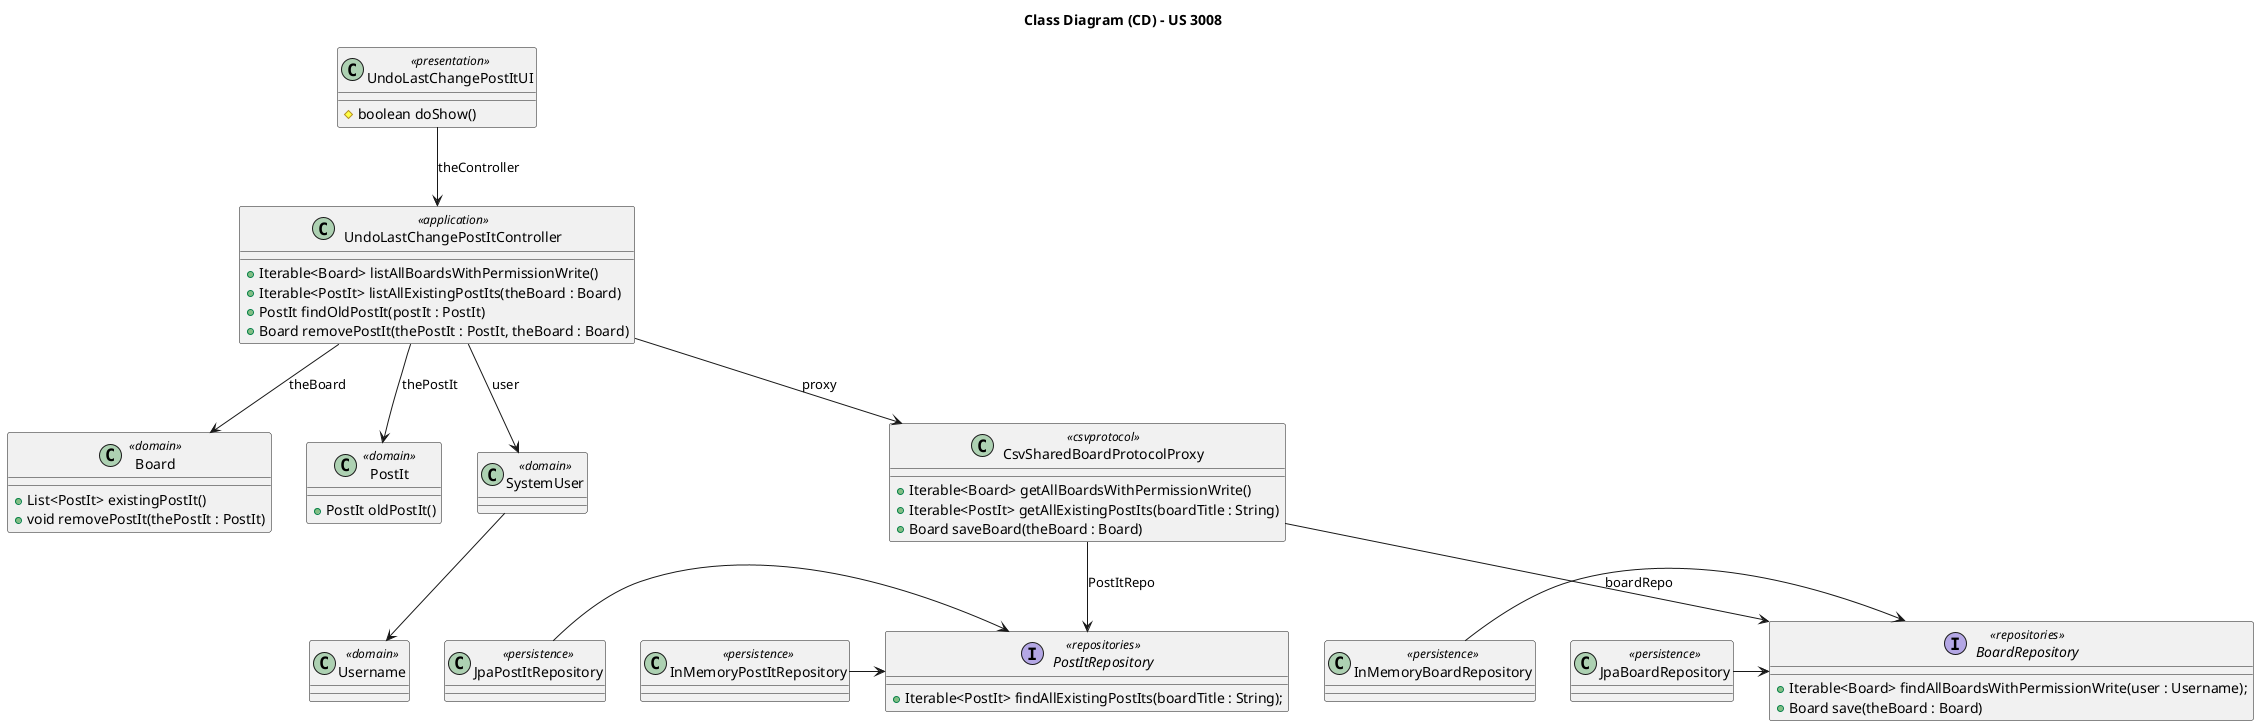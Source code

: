 @startuml

title Class Diagram (CD) - US 3008

'Classes
class UndoLastChangePostItUI <<presentation>> {
    #boolean doShow()
}

class Board <<domain>> {
    +List<PostIt> existingPostIt()
    +void removePostIt(thePostIt : PostIt)
}

class PostIt <<domain>> {
    +PostIt oldPostIt()
}

class SystemUser <<domain>> {}

class Username <<domain>> {}

class UndoLastChangePostItController <<application>> {
    +Iterable<Board> listAllBoardsWithPermissionWrite()
    +Iterable<PostIt> listAllExistingPostIts(theBoard : Board)
    +PostIt findOldPostIt(postIt : PostIt)
    +Board removePostIt(thePostIt : PostIt, theBoard : Board)
}

interface BoardRepository <<repositories>> {
    +Iterable<Board> findAllBoardsWithPermissionWrite(user : Username);
    +Board save(theBoard : Board)
}

interface PostItRepository <<repositories>> {
    +Iterable<PostIt> findAllExistingPostIts(boardTitle : String);
}

class JpaBoardRepository <<persistence>> {}
class InMemoryBoardRepository <<persistence>> {}
class JpaPostItRepository <<persistence>> {}
class InMemoryPostItRepository <<persistence>> {}

class CsvSharedBoardProtocolProxy <<csvprotocol>> {
    +Iterable<Board> getAllBoardsWithPermissionWrite()
    +Iterable<PostIt> getAllExistingPostIts(boardTitle : String)
    +Board saveBoard(theBoard : Board)
}

'Navigation
UndoLastChangePostItUI --> UndoLastChangePostItController : theController
UndoLastChangePostItController --> CsvSharedBoardProtocolProxy : proxy
UndoLastChangePostItController --> Board : theBoard
UndoLastChangePostItController --> PostIt : thePostIt
CsvSharedBoardProtocolProxy --> BoardRepository : boardRepo
CsvSharedBoardProtocolProxy --> PostItRepository : PostItRepo

UndoLastChangePostItController --> SystemUser : user
SystemUser --> Username
JpaBoardRepository -> BoardRepository
InMemoryBoardRepository -> BoardRepository
JpaPostItRepository -> PostItRepository
InMemoryPostItRepository -> PostItRepository

@enduml